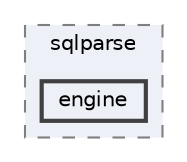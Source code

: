 digraph "C:/Users/LukeMabie/documents/Development/Password_Saver_Using_Django-master/venv/Lib/site-packages/sqlparse/engine"
{
 // LATEX_PDF_SIZE
  bgcolor="transparent";
  edge [fontname=Helvetica,fontsize=10,labelfontname=Helvetica,labelfontsize=10];
  node [fontname=Helvetica,fontsize=10,shape=box,height=0.2,width=0.4];
  compound=true
  subgraph clusterdir_8663dbf25750359afd5e08141be796e6 {
    graph [ bgcolor="#edf0f7", pencolor="grey50", label="sqlparse", fontname=Helvetica,fontsize=10 style="filled,dashed", URL="dir_8663dbf25750359afd5e08141be796e6.html",tooltip=""]
  dir_0c326ca8a0c4146e0dd732f4be54a583 [label="engine", fillcolor="#edf0f7", color="grey25", style="filled,bold", URL="dir_0c326ca8a0c4146e0dd732f4be54a583.html",tooltip=""];
  }
}
